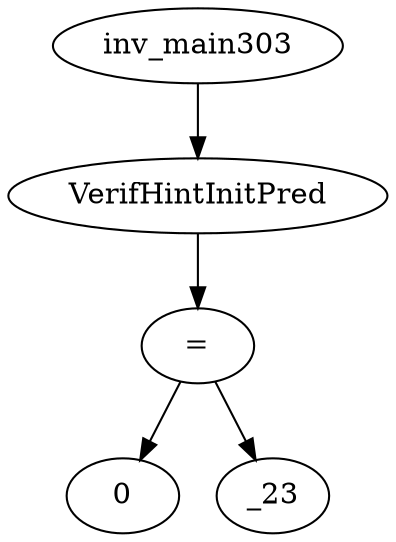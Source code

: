 digraph dag {
0 [label="inv_main303"];
1 [label="VerifHintInitPred"];
2 [label="="];
3 [label="0"];
4 [label="_23"];
0->1
1->2
2->4
2 -> 3
}

